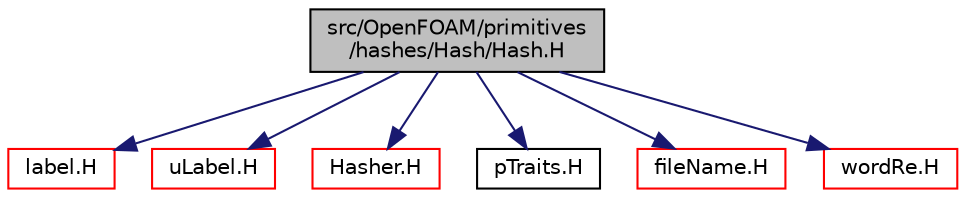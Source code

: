 digraph "src/OpenFOAM/primitives/hashes/Hash/Hash.H"
{
  bgcolor="transparent";
  edge [fontname="Helvetica",fontsize="10",labelfontname="Helvetica",labelfontsize="10"];
  node [fontname="Helvetica",fontsize="10",shape=record];
  Node1 [label="src/OpenFOAM/primitives\l/hashes/Hash/Hash.H",height=0.2,width=0.4,color="black", fillcolor="grey75", style="filled", fontcolor="black"];
  Node1 -> Node2 [color="midnightblue",fontsize="10",style="solid",fontname="Helvetica"];
  Node2 [label="label.H",height=0.2,width=0.4,color="red",URL="$a09011.html"];
  Node1 -> Node3 [color="midnightblue",fontsize="10",style="solid",fontname="Helvetica"];
  Node3 [label="uLabel.H",height=0.2,width=0.4,color="red",URL="$a09027.html"];
  Node1 -> Node4 [color="midnightblue",fontsize="10",style="solid",fontname="Helvetica"];
  Node4 [label="Hasher.H",height=0.2,width=0.4,color="red",URL="$a08995.html",tooltip="Misc. hashing functions, mostly from Bob Jenkins. "];
  Node1 -> Node5 [color="midnightblue",fontsize="10",style="solid",fontname="Helvetica"];
  Node5 [label="pTraits.H",height=0.2,width=0.4,color="black",URL="$a09040.html"];
  Node1 -> Node6 [color="midnightblue",fontsize="10",style="solid",fontname="Helvetica"];
  Node6 [label="fileName.H",height=0.2,width=0.4,color="red",URL="$a09108.html"];
  Node1 -> Node7 [color="midnightblue",fontsize="10",style="solid",fontname="Helvetica"];
  Node7 [label="wordRe.H",height=0.2,width=0.4,color="red",URL="$a09140.html"];
}
